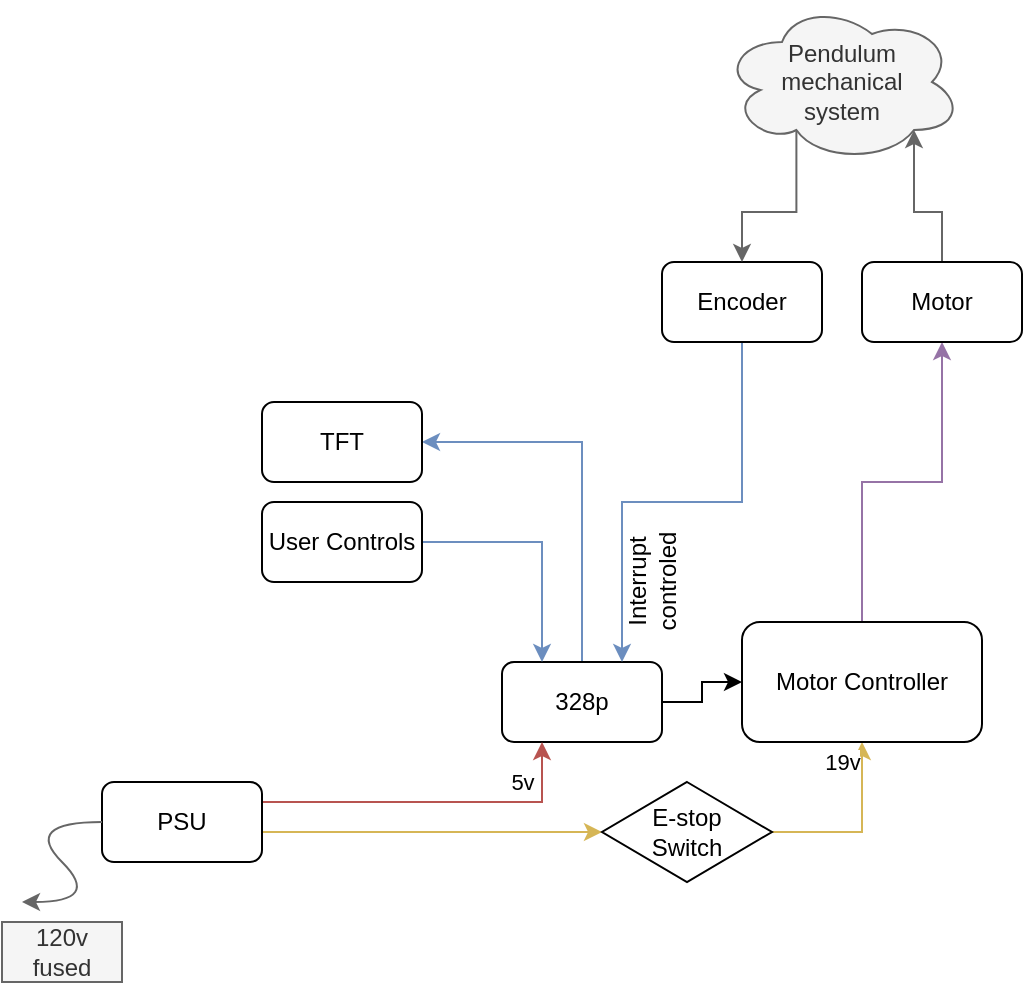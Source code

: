 <mxfile version="20.8.3" type="device"><diagram id="Io-JmJoX35s4M85Ai-K5" name="Page-1"><mxGraphModel dx="574" dy="292" grid="1" gridSize="10" guides="1" tooltips="1" connect="1" arrows="1" fold="1" page="1" pageScale="1" pageWidth="850" pageHeight="1100" math="0" shadow="0"><root><mxCell id="0"/><mxCell id="1" parent="0"/><mxCell id="oHSAKl1h0_iXIY9cZMBq-11" style="edgeStyle=orthogonalEdgeStyle;rounded=0;orthogonalLoop=1;jettySize=auto;html=1;exitX=1;exitY=0.5;exitDx=0;exitDy=0;entryX=0;entryY=0.5;entryDx=0;entryDy=0;" edge="1" parent="1" source="oHSAKl1h0_iXIY9cZMBq-3" target="oHSAKl1h0_iXIY9cZMBq-5"><mxGeometry relative="1" as="geometry"/></mxCell><mxCell id="oHSAKl1h0_iXIY9cZMBq-13" style="edgeStyle=orthogonalEdgeStyle;rounded=0;orthogonalLoop=1;jettySize=auto;html=1;exitX=0.5;exitY=0;exitDx=0;exitDy=0;entryX=1;entryY=0.5;entryDx=0;entryDy=0;fillColor=#dae8fc;strokeColor=#6c8ebf;" edge="1" parent="1" source="oHSAKl1h0_iXIY9cZMBq-3" target="oHSAKl1h0_iXIY9cZMBq-8"><mxGeometry relative="1" as="geometry"/></mxCell><mxCell id="oHSAKl1h0_iXIY9cZMBq-3" value="328p" style="rounded=1;whiteSpace=wrap;html=1;" vertex="1" parent="1"><mxGeometry x="280" y="360" width="80" height="40" as="geometry"/></mxCell><mxCell id="oHSAKl1h0_iXIY9cZMBq-9" value="&lt;div&gt;5v&lt;/div&gt;" style="edgeStyle=orthogonalEdgeStyle;rounded=0;orthogonalLoop=1;jettySize=auto;html=1;exitX=1;exitY=0.25;exitDx=0;exitDy=0;entryX=0.25;entryY=1;entryDx=0;entryDy=0;fillColor=#f8cecc;strokeColor=#b85450;" edge="1" parent="1" source="oHSAKl1h0_iXIY9cZMBq-4" target="oHSAKl1h0_iXIY9cZMBq-3"><mxGeometry x="0.765" y="10" relative="1" as="geometry"><mxPoint as="offset"/></mxGeometry></mxCell><mxCell id="oHSAKl1h0_iXIY9cZMBq-10" value="19v" style="edgeStyle=orthogonalEdgeStyle;rounded=0;orthogonalLoop=1;jettySize=auto;html=1;exitX=1;exitY=0.5;exitDx=0;exitDy=0;entryX=0.5;entryY=1;entryDx=0;entryDy=0;fillColor=#fff2cc;strokeColor=#d6b656;" edge="1" parent="1" source="oHSAKl1h0_iXIY9cZMBq-24" target="oHSAKl1h0_iXIY9cZMBq-5"><mxGeometry x="0.778" y="10" relative="1" as="geometry"><Array as="points"><mxPoint x="460" y="445"/></Array><mxPoint as="offset"/></mxGeometry></mxCell><mxCell id="oHSAKl1h0_iXIY9cZMBq-27" style="edgeStyle=orthogonalEdgeStyle;rounded=0;orthogonalLoop=1;jettySize=auto;html=1;exitX=1;exitY=0.75;exitDx=0;exitDy=0;entryX=0;entryY=0.5;entryDx=0;entryDy=0;fillColor=#fff2cc;strokeColor=#d6b656;" edge="1" parent="1" source="oHSAKl1h0_iXIY9cZMBq-4" target="oHSAKl1h0_iXIY9cZMBq-24"><mxGeometry relative="1" as="geometry"><Array as="points"><mxPoint x="160" y="445"/></Array></mxGeometry></mxCell><mxCell id="oHSAKl1h0_iXIY9cZMBq-4" value="PSU" style="rounded=1;whiteSpace=wrap;html=1;" vertex="1" parent="1"><mxGeometry x="80" y="420" width="80" height="40" as="geometry"/></mxCell><mxCell id="oHSAKl1h0_iXIY9cZMBq-19" style="edgeStyle=orthogonalEdgeStyle;rounded=0;orthogonalLoop=1;jettySize=auto;html=1;exitX=0.5;exitY=0;exitDx=0;exitDy=0;entryX=0.5;entryY=1;entryDx=0;entryDy=0;fillColor=#e1d5e7;strokeColor=#9673a6;" edge="1" parent="1" source="oHSAKl1h0_iXIY9cZMBq-5" target="oHSAKl1h0_iXIY9cZMBq-16"><mxGeometry relative="1" as="geometry"/></mxCell><mxCell id="oHSAKl1h0_iXIY9cZMBq-5" value="Motor Controller" style="rounded=1;whiteSpace=wrap;html=1;" vertex="1" parent="1"><mxGeometry x="400" y="340" width="120" height="60" as="geometry"/></mxCell><mxCell id="oHSAKl1h0_iXIY9cZMBq-12" style="edgeStyle=orthogonalEdgeStyle;rounded=0;orthogonalLoop=1;jettySize=auto;html=1;exitX=1;exitY=0.5;exitDx=0;exitDy=0;entryX=0.25;entryY=0;entryDx=0;entryDy=0;fillColor=#dae8fc;strokeColor=#6c8ebf;" edge="1" parent="1" source="oHSAKl1h0_iXIY9cZMBq-7" target="oHSAKl1h0_iXIY9cZMBq-3"><mxGeometry relative="1" as="geometry"/></mxCell><mxCell id="oHSAKl1h0_iXIY9cZMBq-7" value="User Controls" style="rounded=1;whiteSpace=wrap;html=1;" vertex="1" parent="1"><mxGeometry x="160" y="280" width="80" height="40" as="geometry"/></mxCell><mxCell id="oHSAKl1h0_iXIY9cZMBq-8" value="&lt;div&gt;TFT&lt;/div&gt;" style="rounded=1;whiteSpace=wrap;html=1;" vertex="1" parent="1"><mxGeometry x="160" y="230" width="80" height="40" as="geometry"/></mxCell><mxCell id="oHSAKl1h0_iXIY9cZMBq-18" style="edgeStyle=orthogonalEdgeStyle;rounded=0;orthogonalLoop=1;jettySize=auto;html=1;exitX=0.5;exitY=1;exitDx=0;exitDy=0;entryX=0.75;entryY=0;entryDx=0;entryDy=0;fillColor=#dae8fc;strokeColor=#6c8ebf;" edge="1" parent="1" source="oHSAKl1h0_iXIY9cZMBq-15" target="oHSAKl1h0_iXIY9cZMBq-3"><mxGeometry relative="1" as="geometry"/></mxCell><mxCell id="oHSAKl1h0_iXIY9cZMBq-15" value="Encoder" style="rounded=1;whiteSpace=wrap;html=1;" vertex="1" parent="1"><mxGeometry x="360" y="160" width="80" height="40" as="geometry"/></mxCell><mxCell id="oHSAKl1h0_iXIY9cZMBq-22" style="edgeStyle=orthogonalEdgeStyle;rounded=0;orthogonalLoop=1;jettySize=auto;html=1;exitX=0.5;exitY=0;exitDx=0;exitDy=0;entryX=0.8;entryY=0.8;entryDx=0;entryDy=0;entryPerimeter=0;fillColor=#f5f5f5;strokeColor=#666666;" edge="1" parent="1" source="oHSAKl1h0_iXIY9cZMBq-16" target="oHSAKl1h0_iXIY9cZMBq-21"><mxGeometry relative="1" as="geometry"/></mxCell><mxCell id="oHSAKl1h0_iXIY9cZMBq-16" value="&lt;div&gt;Motor&lt;/div&gt;" style="rounded=1;whiteSpace=wrap;html=1;" vertex="1" parent="1"><mxGeometry x="460" y="160" width="80" height="40" as="geometry"/></mxCell><mxCell id="oHSAKl1h0_iXIY9cZMBq-20" value="Interrupt&lt;br&gt;controled" style="text;html=1;align=center;verticalAlign=middle;resizable=0;points=[];autosize=1;strokeColor=none;fillColor=none;rotation=-90;" vertex="1" parent="1"><mxGeometry x="320" y="300" width="70" height="40" as="geometry"/></mxCell><mxCell id="oHSAKl1h0_iXIY9cZMBq-23" style="edgeStyle=orthogonalEdgeStyle;rounded=0;orthogonalLoop=1;jettySize=auto;html=1;exitX=0.31;exitY=0.8;exitDx=0;exitDy=0;exitPerimeter=0;entryX=0.5;entryY=0;entryDx=0;entryDy=0;fillColor=#f5f5f5;strokeColor=#666666;" edge="1" parent="1" source="oHSAKl1h0_iXIY9cZMBq-21" target="oHSAKl1h0_iXIY9cZMBq-15"><mxGeometry relative="1" as="geometry"/></mxCell><mxCell id="oHSAKl1h0_iXIY9cZMBq-21" value="Pendulum&lt;br&gt;&lt;div&gt;mechanical&lt;/div&gt;&lt;div&gt;system&lt;br&gt;&lt;/div&gt;" style="ellipse;shape=cloud;whiteSpace=wrap;html=1;fillColor=#f5f5f5;fontColor=#333333;strokeColor=#666666;" vertex="1" parent="1"><mxGeometry x="390" y="30" width="120" height="80" as="geometry"/></mxCell><mxCell id="oHSAKl1h0_iXIY9cZMBq-24" value="&lt;div&gt;E-stop&lt;/div&gt;&lt;div&gt;Switch&lt;br&gt;&lt;/div&gt;" style="rhombus;whiteSpace=wrap;html=1;" vertex="1" parent="1"><mxGeometry x="330" y="420" width="85" height="50" as="geometry"/></mxCell><mxCell id="oHSAKl1h0_iXIY9cZMBq-32" value="" style="curved=1;endArrow=classic;html=1;rounded=0;fillColor=#f5f5f5;strokeColor=#666666;" edge="1" parent="1"><mxGeometry width="50" height="50" relative="1" as="geometry"><mxPoint x="80" y="440" as="sourcePoint"/><mxPoint x="40" y="480" as="targetPoint"/><Array as="points"><mxPoint x="40" y="440"/><mxPoint x="80" y="480"/></Array></mxGeometry></mxCell><mxCell id="oHSAKl1h0_iXIY9cZMBq-33" value="120v&lt;br&gt;fused" style="text;html=1;strokeColor=#666666;fillColor=#f5f5f5;align=center;verticalAlign=middle;whiteSpace=wrap;rounded=0;fontColor=#333333;" vertex="1" parent="1"><mxGeometry x="30" y="490" width="60" height="30" as="geometry"/></mxCell></root></mxGraphModel></diagram></mxfile>